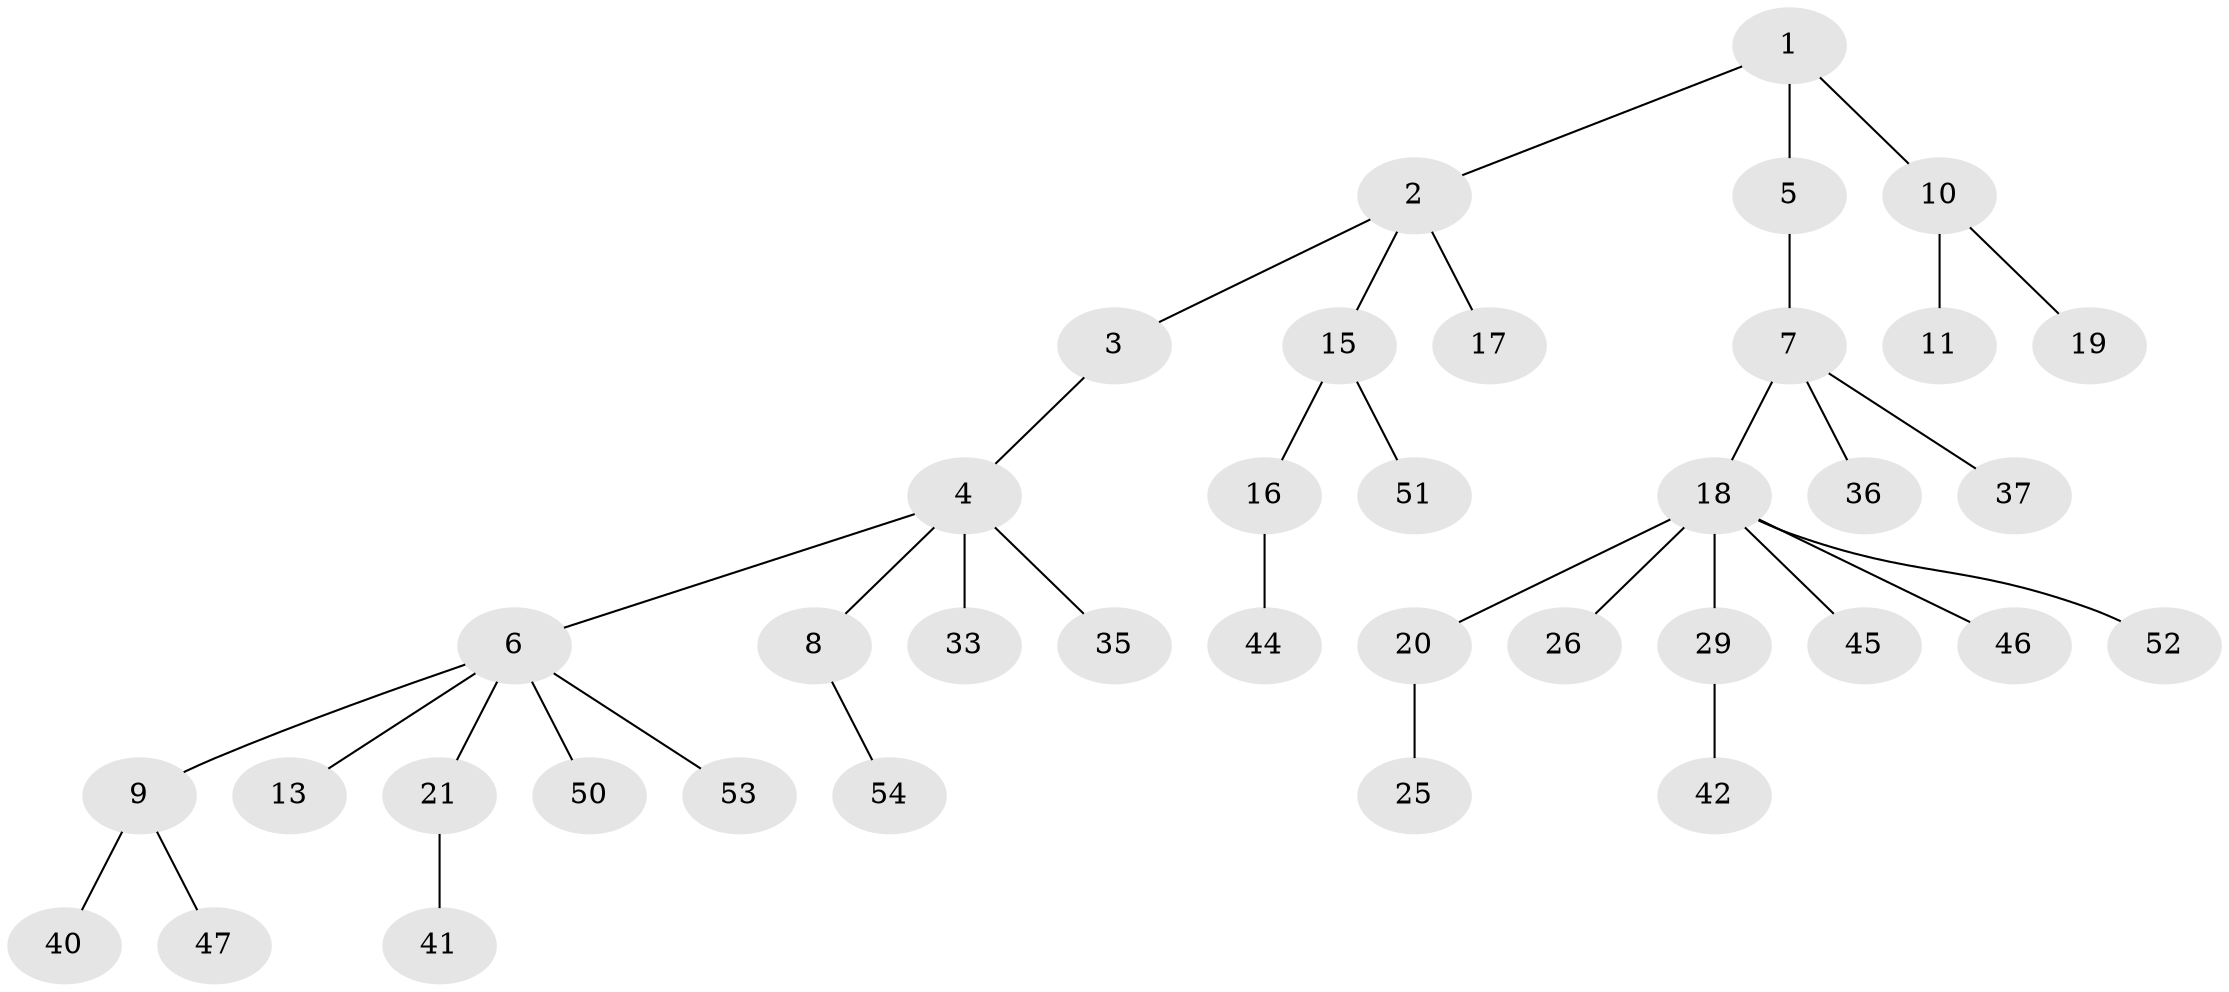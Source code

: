 // Generated by graph-tools (version 1.1) at 2025/24/03/03/25 07:24:04]
// undirected, 38 vertices, 37 edges
graph export_dot {
graph [start="1"]
  node [color=gray90,style=filled];
  1;
  2 [super="+55"];
  3 [super="+31"];
  4 [super="+24"];
  5 [super="+23"];
  6 [super="+14"];
  7 [super="+12"];
  8 [super="+56"];
  9 [super="+32"];
  10 [super="+30"];
  11;
  13;
  15 [super="+49"];
  16 [super="+43"];
  17 [super="+28"];
  18 [super="+22"];
  19;
  20 [super="+38"];
  21 [super="+27"];
  25;
  26;
  29 [super="+34"];
  33;
  35;
  36;
  37 [super="+39"];
  40;
  41;
  42 [super="+48"];
  44;
  45;
  46;
  47;
  50;
  51;
  52;
  53;
  54;
  1 -- 2;
  1 -- 5;
  1 -- 10;
  2 -- 3;
  2 -- 15;
  2 -- 17;
  3 -- 4;
  4 -- 6;
  4 -- 8;
  4 -- 33;
  4 -- 35;
  5 -- 7;
  6 -- 9;
  6 -- 13;
  6 -- 50;
  6 -- 21;
  6 -- 53;
  7 -- 37;
  7 -- 18;
  7 -- 36;
  8 -- 54;
  9 -- 40;
  9 -- 47;
  10 -- 11;
  10 -- 19;
  15 -- 16;
  15 -- 51;
  16 -- 44;
  18 -- 20;
  18 -- 29;
  18 -- 45;
  18 -- 46;
  18 -- 52;
  18 -- 26;
  20 -- 25;
  21 -- 41;
  29 -- 42;
}
